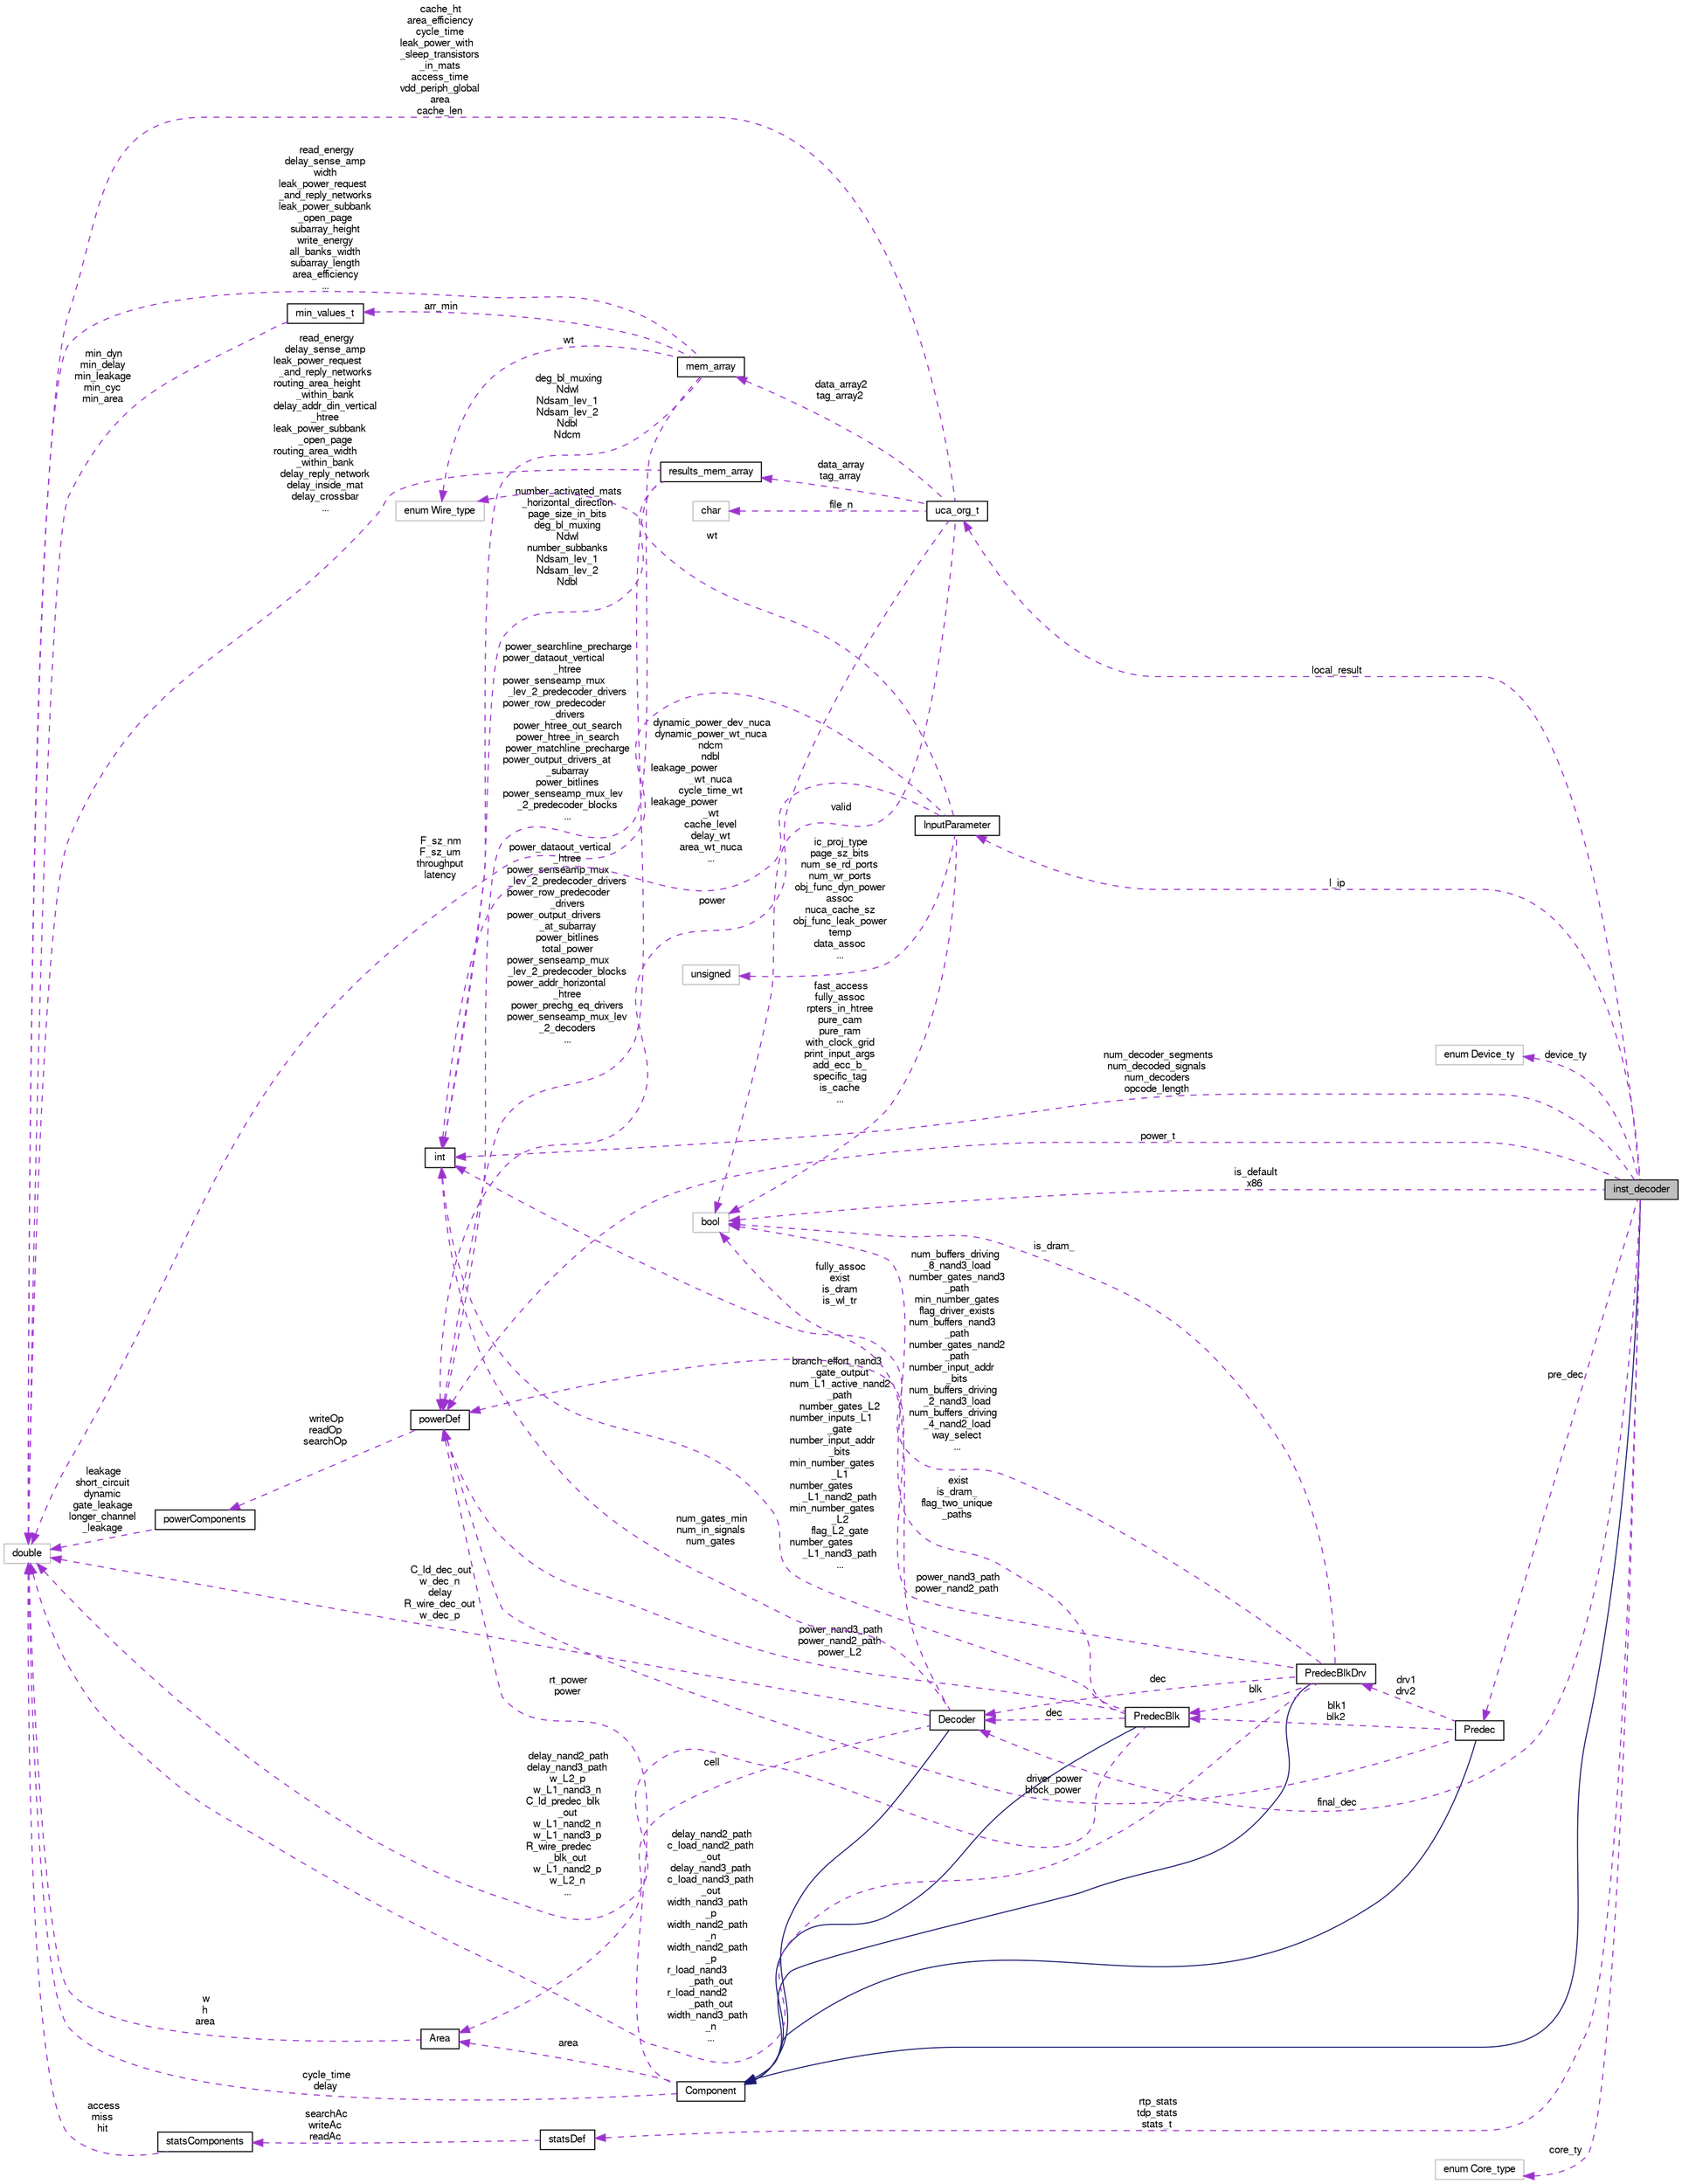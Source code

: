 digraph "inst_decoder"
{
  bgcolor="transparent";
  edge [fontname="FreeSans",fontsize="10",labelfontname="FreeSans",labelfontsize="10"];
  node [fontname="FreeSans",fontsize="10",shape=record];
  rankdir="LR";
  Node2 [label="inst_decoder",height=0.2,width=0.4,color="black", fillcolor="grey75", style="filled", fontcolor="black"];
  Node3 -> Node2 [dir="back",color="midnightblue",fontsize="10",style="solid",fontname="FreeSans"];
  Node3 [label="Component",height=0.2,width=0.4,color="black",URL="$classComponent.html"];
  Node4 -> Node3 [dir="back",color="darkorchid3",fontsize="10",style="dashed",label=" cycle_time\ndelay" ,fontname="FreeSans"];
  Node4 [label="double",height=0.2,width=0.4,color="grey75"];
  Node5 -> Node3 [dir="back",color="darkorchid3",fontsize="10",style="dashed",label=" rt_power\npower" ,fontname="FreeSans"];
  Node5 [label="powerDef",height=0.2,width=0.4,color="black",URL="$classpowerDef.html"];
  Node6 -> Node5 [dir="back",color="darkorchid3",fontsize="10",style="dashed",label=" writeOp\nreadOp\nsearchOp" ,fontname="FreeSans"];
  Node6 [label="powerComponents",height=0.2,width=0.4,color="black",URL="$classpowerComponents.html"];
  Node4 -> Node6 [dir="back",color="darkorchid3",fontsize="10",style="dashed",label=" leakage\nshort_circuit\ndynamic\ngate_leakage\nlonger_channel\l_leakage" ,fontname="FreeSans"];
  Node7 -> Node3 [dir="back",color="darkorchid3",fontsize="10",style="dashed",label=" area" ,fontname="FreeSans"];
  Node7 [label="Area",height=0.2,width=0.4,color="black",URL="$classArea.html"];
  Node4 -> Node7 [dir="back",color="darkorchid3",fontsize="10",style="dashed",label=" w\nh\narea" ,fontname="FreeSans"];
  Node8 -> Node2 [dir="back",color="darkorchid3",fontsize="10",style="dashed",label=" device_ty" ,fontname="FreeSans"];
  Node8 [label="enum Device_ty",height=0.2,width=0.4,color="grey75"];
  Node5 -> Node2 [dir="back",color="darkorchid3",fontsize="10",style="dashed",label=" power_t" ,fontname="FreeSans"];
  Node9 -> Node2 [dir="back",color="darkorchid3",fontsize="10",style="dashed",label=" local_result" ,fontname="FreeSans"];
  Node9 [label="uca_org_t",height=0.2,width=0.4,color="black",URL="$classuca__org__t.html"];
  Node4 -> Node9 [dir="back",color="darkorchid3",fontsize="10",style="dashed",label=" cache_ht\narea_efficiency\ncycle_time\nleak_power_with\l_sleep_transistors\l_in_mats\naccess_time\nvdd_periph_global\narea\ncache_len" ,fontname="FreeSans"];
  Node10 -> Node9 [dir="back",color="darkorchid3",fontsize="10",style="dashed",label=" file_n" ,fontname="FreeSans"];
  Node10 [label="char",height=0.2,width=0.4,color="grey75"];
  Node5 -> Node9 [dir="back",color="darkorchid3",fontsize="10",style="dashed",label=" power" ,fontname="FreeSans"];
  Node11 -> Node9 [dir="back",color="darkorchid3",fontsize="10",style="dashed",label=" data_array2\ntag_array2" ,fontname="FreeSans"];
  Node11 [label="mem_array",height=0.2,width=0.4,color="black",URL="$classmem__array.html"];
  Node4 -> Node11 [dir="back",color="darkorchid3",fontsize="10",style="dashed",label=" read_energy\ndelay_sense_amp\nwidth\nleak_power_request\l_and_reply_networks\nleak_power_subbank\l_open_page\nsubarray_height\nwrite_energy\nall_banks_width\nsubarray_length\narea_efficiency\n..." ,fontname="FreeSans"];
  Node12 -> Node11 [dir="back",color="darkorchid3",fontsize="10",style="dashed",label=" arr_min" ,fontname="FreeSans"];
  Node12 [label="min_values_t",height=0.2,width=0.4,color="black",URL="$classmin__values__t.html"];
  Node4 -> Node12 [dir="back",color="darkorchid3",fontsize="10",style="dashed",label=" min_dyn\nmin_delay\nmin_leakage\nmin_cyc\nmin_area" ,fontname="FreeSans"];
  Node5 -> Node11 [dir="back",color="darkorchid3",fontsize="10",style="dashed",label=" power_searchline_precharge\npower_dataout_vertical\l_htree\npower_senseamp_mux\l_lev_2_predecoder_drivers\npower_row_predecoder\l_drivers\npower_htree_out_search\npower_htree_in_search\npower_matchline_precharge\npower_output_drivers_at\l_subarray\npower_bitlines\npower_senseamp_mux_lev\l_2_predecoder_blocks\n..." ,fontname="FreeSans"];
  Node13 -> Node11 [dir="back",color="darkorchid3",fontsize="10",style="dashed",label=" deg_bl_muxing\nNdwl\nNdsam_lev_1\nNdsam_lev_2\nNdbl\nNdcm" ,fontname="FreeSans"];
  Node13 [label="int",height=0.2,width=0.4,color="black",URL="$classint.html"];
  Node14 -> Node11 [dir="back",color="darkorchid3",fontsize="10",style="dashed",label=" wt" ,fontname="FreeSans"];
  Node14 [label="enum Wire_type",height=0.2,width=0.4,color="grey75"];
  Node15 -> Node9 [dir="back",color="darkorchid3",fontsize="10",style="dashed",label=" data_array\ntag_array" ,fontname="FreeSans"];
  Node15 [label="results_mem_array",height=0.2,width=0.4,color="black",URL="$structresults__mem__array.html"];
  Node4 -> Node15 [dir="back",color="darkorchid3",fontsize="10",style="dashed",label=" read_energy\ndelay_sense_amp\nleak_power_request\l_and_reply_networks\nrouting_area_height\l_within_bank\ndelay_addr_din_vertical\l_htree\nleak_power_subbank\l_open_page\nrouting_area_width\l_within_bank\ndelay_reply_network\ndelay_inside_mat\ndelay_crossbar\n..." ,fontname="FreeSans"];
  Node5 -> Node15 [dir="back",color="darkorchid3",fontsize="10",style="dashed",label=" power_dataout_vertical\l_htree\npower_senseamp_mux\l_lev_2_predecoder_drivers\npower_row_predecoder\l_drivers\npower_output_drivers\l_at_subarray\npower_bitlines\ntotal_power\npower_senseamp_mux\l_lev_2_predecoder_blocks\npower_addr_horizontal\l_htree\npower_prechg_eq_drivers\npower_senseamp_mux_lev\l_2_decoders\n..." ,fontname="FreeSans"];
  Node13 -> Node15 [dir="back",color="darkorchid3",fontsize="10",style="dashed",label=" number_activated_mats\l_horizontal_direction\npage_size_in_bits\ndeg_bl_muxing\nNdwl\nnumber_subbanks\nNdsam_lev_1\nNdsam_lev_2\nNdbl" ,fontname="FreeSans"];
  Node16 -> Node9 [dir="back",color="darkorchid3",fontsize="10",style="dashed",label=" valid" ,fontname="FreeSans"];
  Node16 [label="bool",height=0.2,width=0.4,color="grey75"];
  Node17 -> Node2 [dir="back",color="darkorchid3",fontsize="10",style="dashed",label=" rtp_stats\ntdp_stats\nstats_t" ,fontname="FreeSans"];
  Node17 [label="statsDef",height=0.2,width=0.4,color="black",URL="$classstatsDef.html"];
  Node18 -> Node17 [dir="back",color="darkorchid3",fontsize="10",style="dashed",label=" searchAc\nwriteAc\nreadAc" ,fontname="FreeSans"];
  Node18 [label="statsComponents",height=0.2,width=0.4,color="black",URL="$classstatsComponents.html"];
  Node4 -> Node18 [dir="back",color="darkorchid3",fontsize="10",style="dashed",label=" access\nmiss\nhit" ,fontname="FreeSans"];
  Node19 -> Node2 [dir="back",color="darkorchid3",fontsize="10",style="dashed",label=" final_dec" ,fontname="FreeSans"];
  Node19 [label="Decoder",height=0.2,width=0.4,color="black",URL="$classDecoder.html"];
  Node3 -> Node19 [dir="back",color="midnightblue",fontsize="10",style="solid",fontname="FreeSans"];
  Node4 -> Node19 [dir="back",color="darkorchid3",fontsize="10",style="dashed",label=" C_ld_dec_out\nw_dec_n\ndelay\nR_wire_dec_out\nw_dec_p" ,fontname="FreeSans"];
  Node13 -> Node19 [dir="back",color="darkorchid3",fontsize="10",style="dashed",label=" num_gates_min\nnum_in_signals\nnum_gates" ,fontname="FreeSans"];
  Node16 -> Node19 [dir="back",color="darkorchid3",fontsize="10",style="dashed",label=" fully_assoc\nexist\nis_dram\nis_wl_tr" ,fontname="FreeSans"];
  Node7 -> Node19 [dir="back",color="darkorchid3",fontsize="10",style="dashed",label=" cell" ,fontname="FreeSans"];
  Node13 -> Node2 [dir="back",color="darkorchid3",fontsize="10",style="dashed",label=" num_decoder_segments\nnum_decoded_signals\nnum_decoders\nopcode_length" ,fontname="FreeSans"];
  Node16 -> Node2 [dir="back",color="darkorchid3",fontsize="10",style="dashed",label=" is_default\nx86" ,fontname="FreeSans"];
  Node20 -> Node2 [dir="back",color="darkorchid3",fontsize="10",style="dashed",label=" l_ip" ,fontname="FreeSans"];
  Node20 [label="InputParameter",height=0.2,width=0.4,color="black",URL="$classInputParameter.html"];
  Node4 -> Node20 [dir="back",color="darkorchid3",fontsize="10",style="dashed",label=" F_sz_nm\nF_sz_um\nthroughput\nlatency" ,fontname="FreeSans"];
  Node13 -> Node20 [dir="back",color="darkorchid3",fontsize="10",style="dashed",label=" dynamic_power_dev_nuca\ndynamic_power_wt_nuca\nndcm\nndbl\nleakage_power\l_wt_nuca\ncycle_time_wt\nleakage_power\l_wt\ncache_level\ndelay_wt\narea_wt_nuca\n..." ,fontname="FreeSans"];
  Node16 -> Node20 [dir="back",color="darkorchid3",fontsize="10",style="dashed",label=" fast_access\nfully_assoc\nrpters_in_htree\npure_cam\npure_ram\nwith_clock_grid\nprint_input_args\nadd_ecc_b_\nspecific_tag\nis_cache\n..." ,fontname="FreeSans"];
  Node14 -> Node20 [dir="back",color="darkorchid3",fontsize="10",style="dashed",label=" wt" ,fontname="FreeSans"];
  Node21 -> Node20 [dir="back",color="darkorchid3",fontsize="10",style="dashed",label=" ic_proj_type\npage_sz_bits\nnum_se_rd_ports\nnum_wr_ports\nobj_func_dyn_power\nassoc\nnuca_cache_sz\nobj_func_leak_power\ntemp\ndata_assoc\n..." ,fontname="FreeSans"];
  Node21 [label="unsigned",height=0.2,width=0.4,color="grey75"];
  Node22 -> Node2 [dir="back",color="darkorchid3",fontsize="10",style="dashed",label=" pre_dec" ,fontname="FreeSans"];
  Node22 [label="Predec",height=0.2,width=0.4,color="black",URL="$classPredec.html"];
  Node3 -> Node22 [dir="back",color="midnightblue",fontsize="10",style="solid",fontname="FreeSans"];
  Node5 -> Node22 [dir="back",color="darkorchid3",fontsize="10",style="dashed",label=" driver_power\nblock_power" ,fontname="FreeSans"];
  Node23 -> Node22 [dir="back",color="darkorchid3",fontsize="10",style="dashed",label=" blk1\nblk2" ,fontname="FreeSans"];
  Node23 [label="PredecBlk",height=0.2,width=0.4,color="black",URL="$classPredecBlk.html"];
  Node3 -> Node23 [dir="back",color="midnightblue",fontsize="10",style="solid",fontname="FreeSans"];
  Node4 -> Node23 [dir="back",color="darkorchid3",fontsize="10",style="dashed",label=" delay_nand2_path\ndelay_nand3_path\nw_L2_p\nw_L1_nand3_n\nC_ld_predec_blk\l_out\nw_L1_nand2_n\nw_L1_nand3_p\nR_wire_predec\l_blk_out\nw_L1_nand2_p\nw_L2_n\n..." ,fontname="FreeSans"];
  Node5 -> Node23 [dir="back",color="darkorchid3",fontsize="10",style="dashed",label=" power_nand3_path\npower_nand2_path\npower_L2" ,fontname="FreeSans"];
  Node19 -> Node23 [dir="back",color="darkorchid3",fontsize="10",style="dashed",label=" dec" ,fontname="FreeSans"];
  Node13 -> Node23 [dir="back",color="darkorchid3",fontsize="10",style="dashed",label=" branch_effort_nand3\l_gate_output\nnum_L1_active_nand2\l_path\nnumber_gates_L2\nnumber_inputs_L1\l_gate\nnumber_input_addr\l_bits\nmin_number_gates\l_L1\nnumber_gates\l_L1_nand2_path\nmin_number_gates\l_L2\nflag_L2_gate\nnumber_gates\l_L1_nand3_path\n..." ,fontname="FreeSans"];
  Node16 -> Node23 [dir="back",color="darkorchid3",fontsize="10",style="dashed",label=" exist\nis_dram_\nflag_two_unique\l_paths" ,fontname="FreeSans"];
  Node24 -> Node22 [dir="back",color="darkorchid3",fontsize="10",style="dashed",label=" drv1\ndrv2" ,fontname="FreeSans"];
  Node24 [label="PredecBlkDrv",height=0.2,width=0.4,color="black",URL="$classPredecBlkDrv.html"];
  Node3 -> Node24 [dir="back",color="midnightblue",fontsize="10",style="solid",fontname="FreeSans"];
  Node4 -> Node24 [dir="back",color="darkorchid3",fontsize="10",style="dashed",label=" delay_nand2_path\nc_load_nand2_path\l_out\ndelay_nand3_path\nc_load_nand3_path\l_out\nwidth_nand3_path\l_p\nwidth_nand2_path\l_n\nwidth_nand2_path\l_p\nr_load_nand3\l_path_out\nr_load_nand2\l_path_out\nwidth_nand3_path\l_n\n..." ,fontname="FreeSans"];
  Node5 -> Node24 [dir="back",color="darkorchid3",fontsize="10",style="dashed",label=" power_nand3_path\npower_nand2_path" ,fontname="FreeSans"];
  Node19 -> Node24 [dir="back",color="darkorchid3",fontsize="10",style="dashed",label=" dec" ,fontname="FreeSans"];
  Node13 -> Node24 [dir="back",color="darkorchid3",fontsize="10",style="dashed",label=" num_buffers_driving\l_8_nand3_load\nnumber_gates_nand3\l_path\nmin_number_gates\nflag_driver_exists\nnum_buffers_nand3\l_path\nnumber_gates_nand2\l_path\nnumber_input_addr\l_bits\nnum_buffers_driving\l_2_nand3_load\nnum_buffers_driving\l_4_nand2_load\nway_select\n..." ,fontname="FreeSans"];
  Node16 -> Node24 [dir="back",color="darkorchid3",fontsize="10",style="dashed",label=" is_dram_" ,fontname="FreeSans"];
  Node23 -> Node24 [dir="back",color="darkorchid3",fontsize="10",style="dashed",label=" blk" ,fontname="FreeSans"];
  Node25 -> Node2 [dir="back",color="darkorchid3",fontsize="10",style="dashed",label=" core_ty" ,fontname="FreeSans"];
  Node25 [label="enum Core_type",height=0.2,width=0.4,color="grey75"];
}
